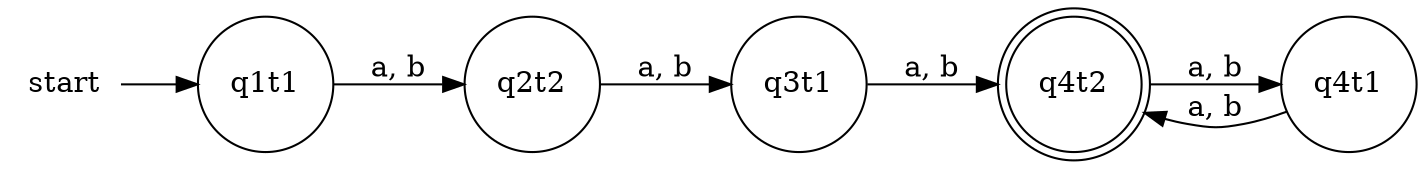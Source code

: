 digraph G{
  rankdir = LR;
  node [shape = none]; start;
  node [shape = circle]; q1t1 q2t2 q3t1 q4t1;
  node [shape = doublecircle]; q4t2;
  start -> q1t1;
  q1t1 -> q2t2 [label = "a, b"];
  q2t2 -> q3t1 [label = "a, b"];
  q3t1 -> q4t2 [label = "a, b"];
  q4t2 -> q4t1 [label = "a, b"];
  q4t1 -> q4t2 [label = "a, b"];
}